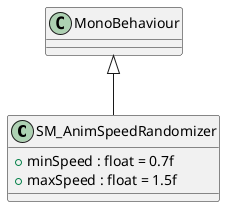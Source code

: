 @startuml
class SM_AnimSpeedRandomizer {
    + minSpeed : float = 0.7f
    + maxSpeed : float = 1.5f
}
MonoBehaviour <|-- SM_AnimSpeedRandomizer
@enduml
